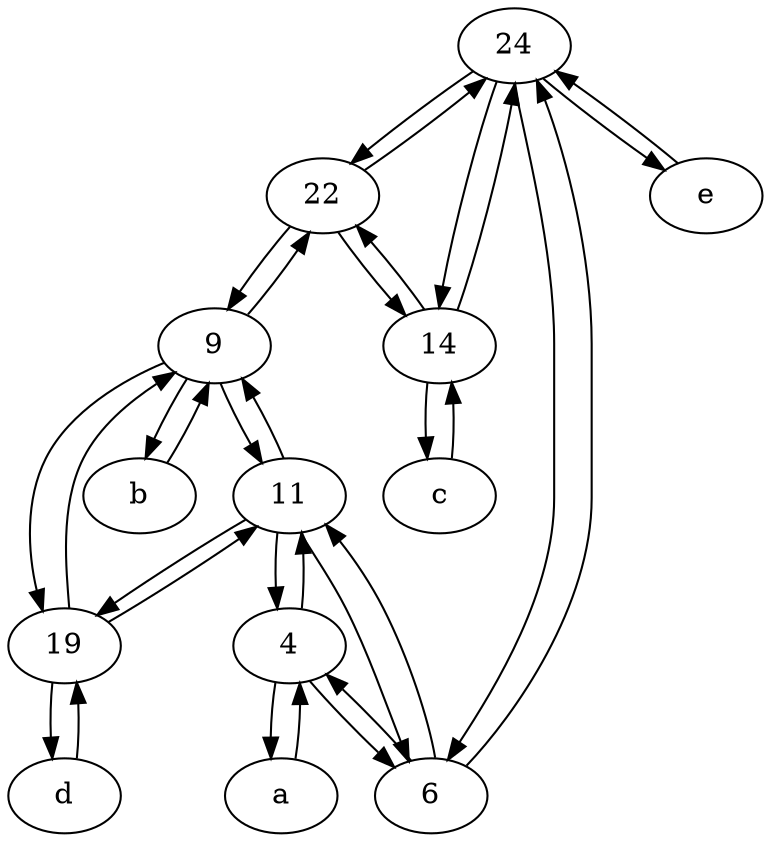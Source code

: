 digraph  {
	24;
	11;
	a [pos="40,10!"];
	22;
	4;
	6;
	e [pos="30,50!"];
	19;
	c [pos="20,10!"];
	9;
	d [pos="20,30!"];
	14;
	b [pos="50,20!"];
	11 -> 19;
	22 -> 9;
	a -> 4;
	4 -> 6;
	19 -> 9;
	14 -> c;
	22 -> 14;
	6 -> 24;
	22 -> 24;
	4 -> a;
	c -> 14;
	11 -> 6;
	24 -> 14;
	6 -> 4;
	19 -> d;
	11 -> 4;
	14 -> 24;
	d -> 19;
	6 -> 11;
	e -> 24;
	14 -> 22;
	24 -> e;
	b -> 9;
	9 -> 22;
	9 -> b;
	4 -> 11;
	11 -> 9;
	9 -> 11;
	24 -> 6;
	19 -> 11;
	9 -> 19;
	24 -> 22;

	}